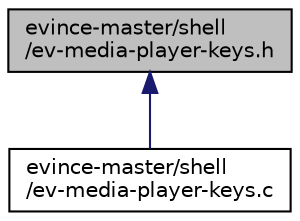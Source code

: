 digraph "evince-master/shell/ev-media-player-keys.h"
{
  edge [fontname="Helvetica",fontsize="10",labelfontname="Helvetica",labelfontsize="10"];
  node [fontname="Helvetica",fontsize="10",shape=record];
  Node1 [label="evince-master/shell\l/ev-media-player-keys.h",height=0.2,width=0.4,color="black", fillcolor="grey75", style="filled" fontcolor="black"];
  Node1 -> Node2 [dir="back",color="midnightblue",fontsize="10",style="solid",fontname="Helvetica"];
  Node2 [label="evince-master/shell\l/ev-media-player-keys.c",height=0.2,width=0.4,color="black", fillcolor="white", style="filled",URL="$d1/d6f/ev-media-player-keys_8c.html"];
}
